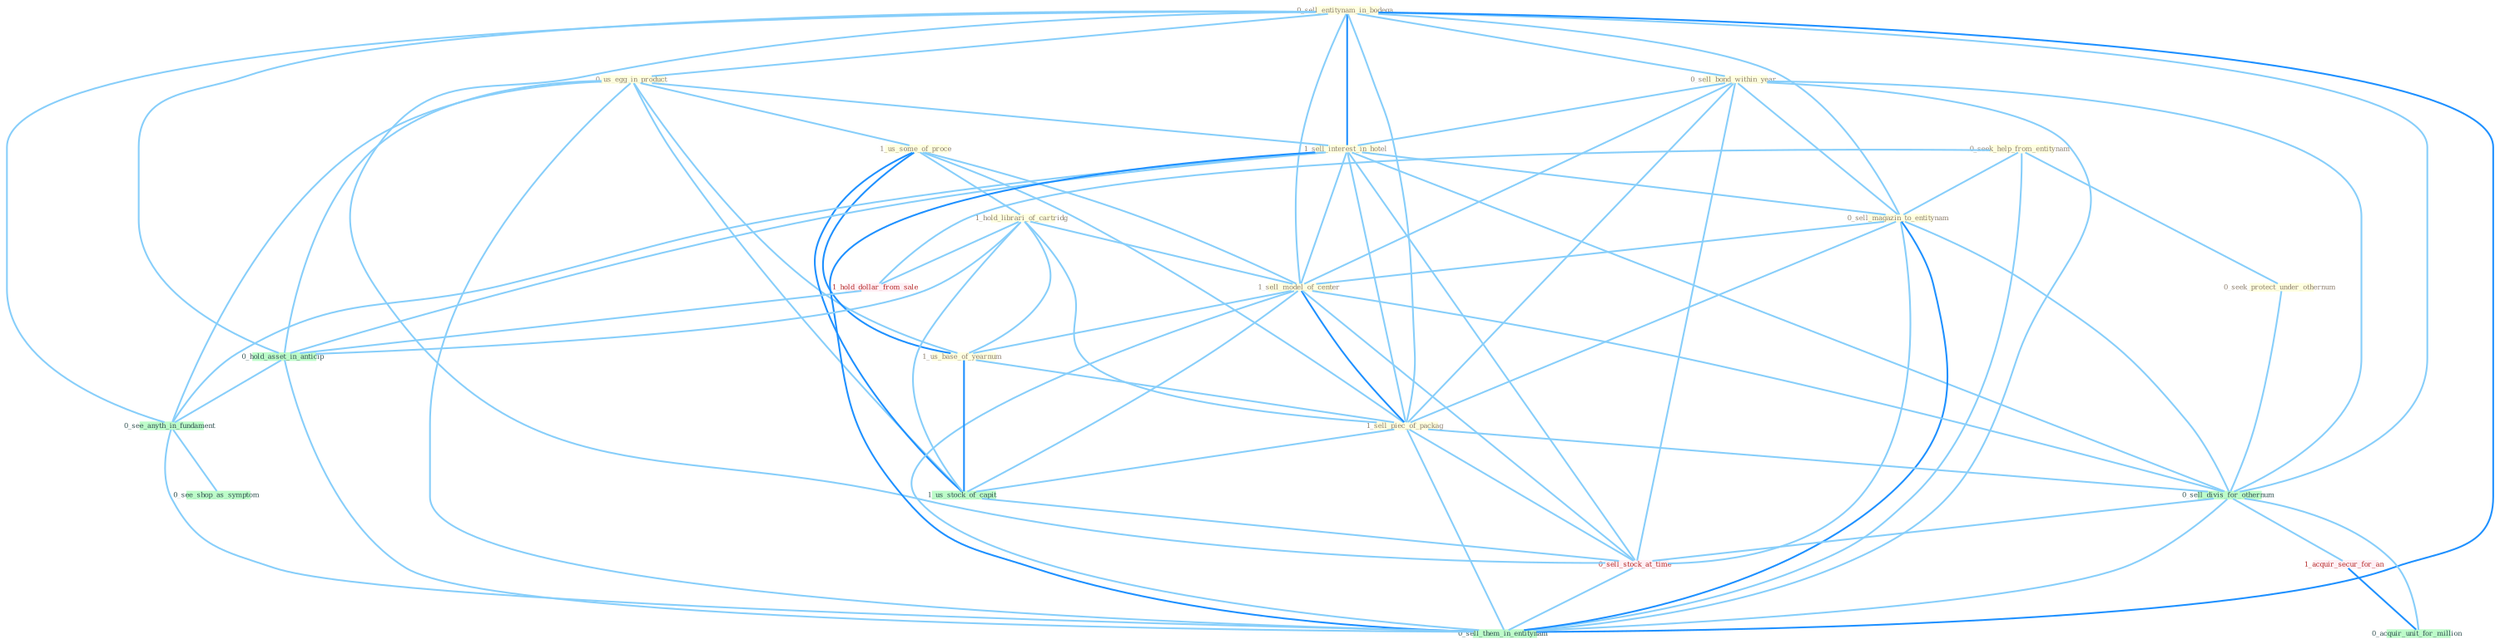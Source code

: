 Graph G{ 
    node
    [shape=polygon,style=filled,width=.5,height=.06,color="#BDFCC9",fixedsize=true,fontsize=4,
    fontcolor="#2f4f4f"];
    {node
    [color="#ffffe0", fontcolor="#8b7d6b"] "0_sell_entitynam_in_bodega " "0_seek_help_from_entitynam " "0_us_egg_in_product " "1_us_some_of_proce " "0_seek_protect_under_othernum " "0_sell_bond_within_year " "1_sell_interest_in_hotel " "1_hold_librari_of_cartridg " "0_sell_magazin_to_entitynam " "1_sell_model_of_center " "1_us_base_of_yearnum " "1_sell_piec_of_packag "}
{node [color="#fff0f5", fontcolor="#b22222"] "1_acquir_secur_for_an " "1_hold_dollar_from_sale " "0_sell_stock_at_time "}
edge [color="#B0E2FF"];

	"0_sell_entitynam_in_bodega " -- "0_us_egg_in_product " [w="1", color="#87cefa" ];
	"0_sell_entitynam_in_bodega " -- "0_sell_bond_within_year " [w="1", color="#87cefa" ];
	"0_sell_entitynam_in_bodega " -- "1_sell_interest_in_hotel " [w="2", color="#1e90ff" , len=0.8];
	"0_sell_entitynam_in_bodega " -- "0_sell_magazin_to_entitynam " [w="1", color="#87cefa" ];
	"0_sell_entitynam_in_bodega " -- "1_sell_model_of_center " [w="1", color="#87cefa" ];
	"0_sell_entitynam_in_bodega " -- "1_sell_piec_of_packag " [w="1", color="#87cefa" ];
	"0_sell_entitynam_in_bodega " -- "0_sell_divis_for_othernum " [w="1", color="#87cefa" ];
	"0_sell_entitynam_in_bodega " -- "0_hold_asset_in_anticip " [w="1", color="#87cefa" ];
	"0_sell_entitynam_in_bodega " -- "0_sell_stock_at_time " [w="1", color="#87cefa" ];
	"0_sell_entitynam_in_bodega " -- "0_see_anyth_in_fundament " [w="1", color="#87cefa" ];
	"0_sell_entitynam_in_bodega " -- "0_sell_them_in_entitynam " [w="2", color="#1e90ff" , len=0.8];
	"0_seek_help_from_entitynam " -- "0_seek_protect_under_othernum " [w="1", color="#87cefa" ];
	"0_seek_help_from_entitynam " -- "0_sell_magazin_to_entitynam " [w="1", color="#87cefa" ];
	"0_seek_help_from_entitynam " -- "1_hold_dollar_from_sale " [w="1", color="#87cefa" ];
	"0_seek_help_from_entitynam " -- "0_sell_them_in_entitynam " [w="1", color="#87cefa" ];
	"0_us_egg_in_product " -- "1_us_some_of_proce " [w="1", color="#87cefa" ];
	"0_us_egg_in_product " -- "1_sell_interest_in_hotel " [w="1", color="#87cefa" ];
	"0_us_egg_in_product " -- "1_us_base_of_yearnum " [w="1", color="#87cefa" ];
	"0_us_egg_in_product " -- "1_us_stock_of_capit " [w="1", color="#87cefa" ];
	"0_us_egg_in_product " -- "0_hold_asset_in_anticip " [w="1", color="#87cefa" ];
	"0_us_egg_in_product " -- "0_see_anyth_in_fundament " [w="1", color="#87cefa" ];
	"0_us_egg_in_product " -- "0_sell_them_in_entitynam " [w="1", color="#87cefa" ];
	"1_us_some_of_proce " -- "1_hold_librari_of_cartridg " [w="1", color="#87cefa" ];
	"1_us_some_of_proce " -- "1_sell_model_of_center " [w="1", color="#87cefa" ];
	"1_us_some_of_proce " -- "1_us_base_of_yearnum " [w="2", color="#1e90ff" , len=0.8];
	"1_us_some_of_proce " -- "1_sell_piec_of_packag " [w="1", color="#87cefa" ];
	"1_us_some_of_proce " -- "1_us_stock_of_capit " [w="2", color="#1e90ff" , len=0.8];
	"0_seek_protect_under_othernum " -- "0_sell_divis_for_othernum " [w="1", color="#87cefa" ];
	"0_sell_bond_within_year " -- "1_sell_interest_in_hotel " [w="1", color="#87cefa" ];
	"0_sell_bond_within_year " -- "0_sell_magazin_to_entitynam " [w="1", color="#87cefa" ];
	"0_sell_bond_within_year " -- "1_sell_model_of_center " [w="1", color="#87cefa" ];
	"0_sell_bond_within_year " -- "1_sell_piec_of_packag " [w="1", color="#87cefa" ];
	"0_sell_bond_within_year " -- "0_sell_divis_for_othernum " [w="1", color="#87cefa" ];
	"0_sell_bond_within_year " -- "0_sell_stock_at_time " [w="1", color="#87cefa" ];
	"0_sell_bond_within_year " -- "0_sell_them_in_entitynam " [w="1", color="#87cefa" ];
	"1_sell_interest_in_hotel " -- "0_sell_magazin_to_entitynam " [w="1", color="#87cefa" ];
	"1_sell_interest_in_hotel " -- "1_sell_model_of_center " [w="1", color="#87cefa" ];
	"1_sell_interest_in_hotel " -- "1_sell_piec_of_packag " [w="1", color="#87cefa" ];
	"1_sell_interest_in_hotel " -- "0_sell_divis_for_othernum " [w="1", color="#87cefa" ];
	"1_sell_interest_in_hotel " -- "0_hold_asset_in_anticip " [w="1", color="#87cefa" ];
	"1_sell_interest_in_hotel " -- "0_sell_stock_at_time " [w="1", color="#87cefa" ];
	"1_sell_interest_in_hotel " -- "0_see_anyth_in_fundament " [w="1", color="#87cefa" ];
	"1_sell_interest_in_hotel " -- "0_sell_them_in_entitynam " [w="2", color="#1e90ff" , len=0.8];
	"1_hold_librari_of_cartridg " -- "1_sell_model_of_center " [w="1", color="#87cefa" ];
	"1_hold_librari_of_cartridg " -- "1_us_base_of_yearnum " [w="1", color="#87cefa" ];
	"1_hold_librari_of_cartridg " -- "1_sell_piec_of_packag " [w="1", color="#87cefa" ];
	"1_hold_librari_of_cartridg " -- "1_us_stock_of_capit " [w="1", color="#87cefa" ];
	"1_hold_librari_of_cartridg " -- "1_hold_dollar_from_sale " [w="1", color="#87cefa" ];
	"1_hold_librari_of_cartridg " -- "0_hold_asset_in_anticip " [w="1", color="#87cefa" ];
	"0_sell_magazin_to_entitynam " -- "1_sell_model_of_center " [w="1", color="#87cefa" ];
	"0_sell_magazin_to_entitynam " -- "1_sell_piec_of_packag " [w="1", color="#87cefa" ];
	"0_sell_magazin_to_entitynam " -- "0_sell_divis_for_othernum " [w="1", color="#87cefa" ];
	"0_sell_magazin_to_entitynam " -- "0_sell_stock_at_time " [w="1", color="#87cefa" ];
	"0_sell_magazin_to_entitynam " -- "0_sell_them_in_entitynam " [w="2", color="#1e90ff" , len=0.8];
	"1_sell_model_of_center " -- "1_us_base_of_yearnum " [w="1", color="#87cefa" ];
	"1_sell_model_of_center " -- "1_sell_piec_of_packag " [w="2", color="#1e90ff" , len=0.8];
	"1_sell_model_of_center " -- "0_sell_divis_for_othernum " [w="1", color="#87cefa" ];
	"1_sell_model_of_center " -- "1_us_stock_of_capit " [w="1", color="#87cefa" ];
	"1_sell_model_of_center " -- "0_sell_stock_at_time " [w="1", color="#87cefa" ];
	"1_sell_model_of_center " -- "0_sell_them_in_entitynam " [w="1", color="#87cefa" ];
	"1_us_base_of_yearnum " -- "1_sell_piec_of_packag " [w="1", color="#87cefa" ];
	"1_us_base_of_yearnum " -- "1_us_stock_of_capit " [w="2", color="#1e90ff" , len=0.8];
	"1_sell_piec_of_packag " -- "0_sell_divis_for_othernum " [w="1", color="#87cefa" ];
	"1_sell_piec_of_packag " -- "1_us_stock_of_capit " [w="1", color="#87cefa" ];
	"1_sell_piec_of_packag " -- "0_sell_stock_at_time " [w="1", color="#87cefa" ];
	"1_sell_piec_of_packag " -- "0_sell_them_in_entitynam " [w="1", color="#87cefa" ];
	"0_sell_divis_for_othernum " -- "1_acquir_secur_for_an " [w="1", color="#87cefa" ];
	"0_sell_divis_for_othernum " -- "0_sell_stock_at_time " [w="1", color="#87cefa" ];
	"0_sell_divis_for_othernum " -- "0_acquir_unit_for_million " [w="1", color="#87cefa" ];
	"0_sell_divis_for_othernum " -- "0_sell_them_in_entitynam " [w="1", color="#87cefa" ];
	"1_acquir_secur_for_an " -- "0_acquir_unit_for_million " [w="2", color="#1e90ff" , len=0.8];
	"1_us_stock_of_capit " -- "0_sell_stock_at_time " [w="1", color="#87cefa" ];
	"1_hold_dollar_from_sale " -- "0_hold_asset_in_anticip " [w="1", color="#87cefa" ];
	"0_hold_asset_in_anticip " -- "0_see_anyth_in_fundament " [w="1", color="#87cefa" ];
	"0_hold_asset_in_anticip " -- "0_sell_them_in_entitynam " [w="1", color="#87cefa" ];
	"0_sell_stock_at_time " -- "0_sell_them_in_entitynam " [w="1", color="#87cefa" ];
	"0_see_anyth_in_fundament " -- "0_see_shop_as_symptom " [w="1", color="#87cefa" ];
	"0_see_anyth_in_fundament " -- "0_sell_them_in_entitynam " [w="1", color="#87cefa" ];
}